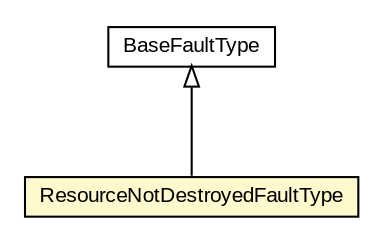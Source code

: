 #!/usr/local/bin/dot
#
# Class diagram 
# Generated by UMLGraph version R5_6-24-gf6e263 (http://www.umlgraph.org/)
#

digraph G {
	edge [fontname="arial",fontsize=10,labelfontname="arial",labelfontsize=10];
	node [fontname="arial",fontsize=10,shape=plaintext];
	nodesep=0.25;
	ranksep=0.5;
	// org.oasis_open.docs.wsn.br_2.ResourceNotDestroyedFaultType
	c955015 [label=<<table title="org.oasis_open.docs.wsn.br_2.ResourceNotDestroyedFaultType" border="0" cellborder="1" cellspacing="0" cellpadding="2" port="p" bgcolor="lemonChiffon" href="./ResourceNotDestroyedFaultType.html">
		<tr><td><table border="0" cellspacing="0" cellpadding="1">
<tr><td align="center" balign="center"> ResourceNotDestroyedFaultType </td></tr>
		</table></td></tr>
		</table>>, URL="./ResourceNotDestroyedFaultType.html", fontname="arial", fontcolor="black", fontsize=10.0];
	// org.oasis_open.docs.wsrf.bf_2.BaseFaultType
	c955089 [label=<<table title="org.oasis_open.docs.wsrf.bf_2.BaseFaultType" border="0" cellborder="1" cellspacing="0" cellpadding="2" port="p" href="../../wsrf/bf_2/BaseFaultType.html">
		<tr><td><table border="0" cellspacing="0" cellpadding="1">
<tr><td align="center" balign="center"> BaseFaultType </td></tr>
		</table></td></tr>
		</table>>, URL="../../wsrf/bf_2/BaseFaultType.html", fontname="arial", fontcolor="black", fontsize=10.0];
	//org.oasis_open.docs.wsn.br_2.ResourceNotDestroyedFaultType extends org.oasis_open.docs.wsrf.bf_2.BaseFaultType
	c955089:p -> c955015:p [dir=back,arrowtail=empty];
}

